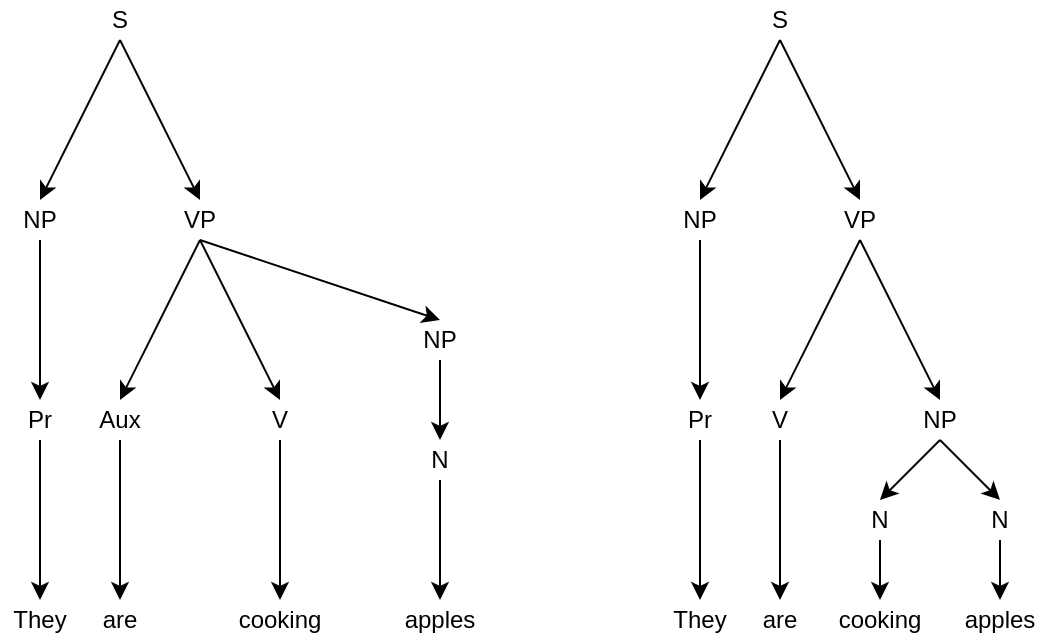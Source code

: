 <mxfile version="13.0.3" type="device"><diagram id="Pt0kZznFIhgEeNFDyA_n" name="Page-1"><mxGraphModel dx="773" dy="466" grid="1" gridSize="10" guides="1" tooltips="1" connect="1" arrows="1" fold="1" page="1" pageScale="1" pageWidth="827" pageHeight="1169" math="0" shadow="0"><root><mxCell id="0"/><mxCell id="1" parent="0"/><mxCell id="GoVQvVanDqLhe2yhVYMK-3" value="" style="rounded=0;orthogonalLoop=1;jettySize=auto;html=1;exitX=0.5;exitY=1;exitDx=0;exitDy=0;entryX=0.5;entryY=0;entryDx=0;entryDy=0;" edge="1" parent="1" source="GoVQvVanDqLhe2yhVYMK-1" target="GoVQvVanDqLhe2yhVYMK-2"><mxGeometry relative="1" as="geometry"/></mxCell><mxCell id="GoVQvVanDqLhe2yhVYMK-5" style="edgeStyle=none;rounded=0;orthogonalLoop=1;jettySize=auto;html=1;exitX=0.5;exitY=1;exitDx=0;exitDy=0;entryX=0.5;entryY=0;entryDx=0;entryDy=0;" edge="1" parent="1" source="GoVQvVanDqLhe2yhVYMK-1" target="GoVQvVanDqLhe2yhVYMK-4"><mxGeometry relative="1" as="geometry"/></mxCell><mxCell id="GoVQvVanDqLhe2yhVYMK-1" value="S" style="text;html=1;strokeColor=none;fillColor=none;align=center;verticalAlign=middle;whiteSpace=wrap;rounded=0;" vertex="1" parent="1"><mxGeometry x="80" y="100" width="40" height="20" as="geometry"/></mxCell><mxCell id="GoVQvVanDqLhe2yhVYMK-7" value="" style="edgeStyle=none;rounded=0;orthogonalLoop=1;jettySize=auto;html=1;" edge="1" parent="1" source="GoVQvVanDqLhe2yhVYMK-2" target="GoVQvVanDqLhe2yhVYMK-6"><mxGeometry relative="1" as="geometry"/></mxCell><mxCell id="GoVQvVanDqLhe2yhVYMK-2" value="NP" style="text;html=1;strokeColor=none;fillColor=none;align=center;verticalAlign=middle;whiteSpace=wrap;rounded=0;" vertex="1" parent="1"><mxGeometry x="40" y="200" width="40" height="20" as="geometry"/></mxCell><mxCell id="GoVQvVanDqLhe2yhVYMK-9" value="" style="edgeStyle=none;rounded=0;orthogonalLoop=1;jettySize=auto;html=1;" edge="1" parent="1" source="GoVQvVanDqLhe2yhVYMK-6" target="GoVQvVanDqLhe2yhVYMK-8"><mxGeometry relative="1" as="geometry"/></mxCell><mxCell id="GoVQvVanDqLhe2yhVYMK-6" value="Pr" style="text;html=1;strokeColor=none;fillColor=none;align=center;verticalAlign=middle;whiteSpace=wrap;rounded=0;" vertex="1" parent="1"><mxGeometry x="40" y="300" width="40" height="20" as="geometry"/></mxCell><mxCell id="GoVQvVanDqLhe2yhVYMK-8" value="They" style="text;html=1;strokeColor=none;fillColor=none;align=center;verticalAlign=middle;whiteSpace=wrap;rounded=0;" vertex="1" parent="1"><mxGeometry x="40" y="400" width="40" height="20" as="geometry"/></mxCell><mxCell id="GoVQvVanDqLhe2yhVYMK-11" value="" style="edgeStyle=none;rounded=0;orthogonalLoop=1;jettySize=auto;html=1;exitX=0.5;exitY=1;exitDx=0;exitDy=0;entryX=0.5;entryY=0;entryDx=0;entryDy=0;" edge="1" parent="1" source="GoVQvVanDqLhe2yhVYMK-4" target="GoVQvVanDqLhe2yhVYMK-10"><mxGeometry relative="1" as="geometry"/></mxCell><mxCell id="GoVQvVanDqLhe2yhVYMK-18" style="edgeStyle=none;rounded=0;orthogonalLoop=1;jettySize=auto;html=1;exitX=0.5;exitY=1;exitDx=0;exitDy=0;entryX=0.5;entryY=0;entryDx=0;entryDy=0;" edge="1" parent="1" source="GoVQvVanDqLhe2yhVYMK-4" target="GoVQvVanDqLhe2yhVYMK-19"><mxGeometry relative="1" as="geometry"><mxPoint x="220" y="280" as="targetPoint"/></mxGeometry></mxCell><mxCell id="GoVQvVanDqLhe2yhVYMK-4" value="VP" style="text;html=1;strokeColor=none;fillColor=none;align=center;verticalAlign=middle;whiteSpace=wrap;rounded=0;" vertex="1" parent="1"><mxGeometry x="120" y="200" width="40" height="20" as="geometry"/></mxCell><mxCell id="GoVQvVanDqLhe2yhVYMK-13" value="" style="edgeStyle=none;rounded=0;orthogonalLoop=1;jettySize=auto;html=1;" edge="1" parent="1" source="GoVQvVanDqLhe2yhVYMK-10" target="GoVQvVanDqLhe2yhVYMK-12"><mxGeometry relative="1" as="geometry"/></mxCell><mxCell id="GoVQvVanDqLhe2yhVYMK-10" value="Aux" style="text;html=1;strokeColor=none;fillColor=none;align=center;verticalAlign=middle;whiteSpace=wrap;rounded=0;" vertex="1" parent="1"><mxGeometry x="80" y="300" width="40" height="20" as="geometry"/></mxCell><mxCell id="GoVQvVanDqLhe2yhVYMK-12" value="are" style="text;html=1;strokeColor=none;fillColor=none;align=center;verticalAlign=middle;whiteSpace=wrap;rounded=0;" vertex="1" parent="1"><mxGeometry x="80" y="400" width="40" height="20" as="geometry"/></mxCell><mxCell id="GoVQvVanDqLhe2yhVYMK-14" style="edgeStyle=none;rounded=0;orthogonalLoop=1;jettySize=auto;html=1;exitX=0.5;exitY=1;exitDx=0;exitDy=0;entryX=0.5;entryY=0;entryDx=0;entryDy=0;" edge="1" parent="1" source="GoVQvVanDqLhe2yhVYMK-4"><mxGeometry relative="1" as="geometry"><mxPoint x="140" y="220" as="sourcePoint"/><mxPoint x="180" y="300" as="targetPoint"/></mxGeometry></mxCell><mxCell id="GoVQvVanDqLhe2yhVYMK-17" value="" style="edgeStyle=none;rounded=0;orthogonalLoop=1;jettySize=auto;html=1;" edge="1" parent="1" source="GoVQvVanDqLhe2yhVYMK-15" target="GoVQvVanDqLhe2yhVYMK-16"><mxGeometry relative="1" as="geometry"/></mxCell><mxCell id="GoVQvVanDqLhe2yhVYMK-15" value="V" style="text;html=1;strokeColor=none;fillColor=none;align=center;verticalAlign=middle;whiteSpace=wrap;rounded=0;" vertex="1" parent="1"><mxGeometry x="160" y="300" width="40" height="20" as="geometry"/></mxCell><mxCell id="GoVQvVanDqLhe2yhVYMK-16" value="cooking" style="text;html=1;strokeColor=none;fillColor=none;align=center;verticalAlign=middle;whiteSpace=wrap;rounded=0;" vertex="1" parent="1"><mxGeometry x="160" y="400" width="40" height="20" as="geometry"/></mxCell><mxCell id="GoVQvVanDqLhe2yhVYMK-21" value="" style="edgeStyle=none;rounded=0;orthogonalLoop=1;jettySize=auto;html=1;" edge="1" parent="1" source="GoVQvVanDqLhe2yhVYMK-19" target="GoVQvVanDqLhe2yhVYMK-20"><mxGeometry relative="1" as="geometry"/></mxCell><mxCell id="GoVQvVanDqLhe2yhVYMK-19" value="NP" style="text;html=1;strokeColor=none;fillColor=none;align=center;verticalAlign=middle;whiteSpace=wrap;rounded=0;" vertex="1" parent="1"><mxGeometry x="240" y="260" width="40" height="20" as="geometry"/></mxCell><mxCell id="GoVQvVanDqLhe2yhVYMK-23" value="" style="edgeStyle=none;rounded=0;orthogonalLoop=1;jettySize=auto;html=1;" edge="1" parent="1" source="GoVQvVanDqLhe2yhVYMK-20" target="GoVQvVanDqLhe2yhVYMK-22"><mxGeometry relative="1" as="geometry"/></mxCell><mxCell id="GoVQvVanDqLhe2yhVYMK-20" value="N" style="text;html=1;strokeColor=none;fillColor=none;align=center;verticalAlign=middle;whiteSpace=wrap;rounded=0;" vertex="1" parent="1"><mxGeometry x="240" y="320" width="40" height="20" as="geometry"/></mxCell><mxCell id="GoVQvVanDqLhe2yhVYMK-22" value="apples" style="text;html=1;strokeColor=none;fillColor=none;align=center;verticalAlign=middle;whiteSpace=wrap;rounded=0;" vertex="1" parent="1"><mxGeometry x="240" y="400" width="40" height="20" as="geometry"/></mxCell><mxCell id="GoVQvVanDqLhe2yhVYMK-24" value="" style="rounded=0;orthogonalLoop=1;jettySize=auto;html=1;exitX=0.5;exitY=1;exitDx=0;exitDy=0;entryX=0.5;entryY=0;entryDx=0;entryDy=0;" edge="1" parent="1" source="GoVQvVanDqLhe2yhVYMK-26" target="GoVQvVanDqLhe2yhVYMK-28"><mxGeometry relative="1" as="geometry"/></mxCell><mxCell id="GoVQvVanDqLhe2yhVYMK-25" style="edgeStyle=none;rounded=0;orthogonalLoop=1;jettySize=auto;html=1;exitX=0.5;exitY=1;exitDx=0;exitDy=0;entryX=0.5;entryY=0;entryDx=0;entryDy=0;" edge="1" parent="1" source="GoVQvVanDqLhe2yhVYMK-26" target="GoVQvVanDqLhe2yhVYMK-34"><mxGeometry relative="1" as="geometry"/></mxCell><mxCell id="GoVQvVanDqLhe2yhVYMK-26" value="S" style="text;html=1;strokeColor=none;fillColor=none;align=center;verticalAlign=middle;whiteSpace=wrap;rounded=0;" vertex="1" parent="1"><mxGeometry x="410" y="100" width="40" height="20" as="geometry"/></mxCell><mxCell id="GoVQvVanDqLhe2yhVYMK-27" value="" style="edgeStyle=none;rounded=0;orthogonalLoop=1;jettySize=auto;html=1;" edge="1" parent="1" source="GoVQvVanDqLhe2yhVYMK-28" target="GoVQvVanDqLhe2yhVYMK-30"><mxGeometry relative="1" as="geometry"/></mxCell><mxCell id="GoVQvVanDqLhe2yhVYMK-28" value="NP" style="text;html=1;strokeColor=none;fillColor=none;align=center;verticalAlign=middle;whiteSpace=wrap;rounded=0;" vertex="1" parent="1"><mxGeometry x="370" y="200" width="40" height="20" as="geometry"/></mxCell><mxCell id="GoVQvVanDqLhe2yhVYMK-29" value="" style="edgeStyle=none;rounded=0;orthogonalLoop=1;jettySize=auto;html=1;" edge="1" parent="1" source="GoVQvVanDqLhe2yhVYMK-30" target="GoVQvVanDqLhe2yhVYMK-31"><mxGeometry relative="1" as="geometry"/></mxCell><mxCell id="GoVQvVanDqLhe2yhVYMK-30" value="Pr" style="text;html=1;strokeColor=none;fillColor=none;align=center;verticalAlign=middle;whiteSpace=wrap;rounded=0;" vertex="1" parent="1"><mxGeometry x="370" y="300" width="40" height="20" as="geometry"/></mxCell><mxCell id="GoVQvVanDqLhe2yhVYMK-31" value="They" style="text;html=1;strokeColor=none;fillColor=none;align=center;verticalAlign=middle;whiteSpace=wrap;rounded=0;" vertex="1" parent="1"><mxGeometry x="370" y="400" width="40" height="20" as="geometry"/></mxCell><mxCell id="GoVQvVanDqLhe2yhVYMK-32" value="" style="edgeStyle=none;rounded=0;orthogonalLoop=1;jettySize=auto;html=1;exitX=0.5;exitY=1;exitDx=0;exitDy=0;entryX=0.5;entryY=0;entryDx=0;entryDy=0;" edge="1" parent="1" source="GoVQvVanDqLhe2yhVYMK-34" target="GoVQvVanDqLhe2yhVYMK-36"><mxGeometry relative="1" as="geometry"/></mxCell><mxCell id="GoVQvVanDqLhe2yhVYMK-34" value="VP" style="text;html=1;strokeColor=none;fillColor=none;align=center;verticalAlign=middle;whiteSpace=wrap;rounded=0;" vertex="1" parent="1"><mxGeometry x="450" y="200" width="40" height="20" as="geometry"/></mxCell><mxCell id="GoVQvVanDqLhe2yhVYMK-35" value="" style="edgeStyle=none;rounded=0;orthogonalLoop=1;jettySize=auto;html=1;" edge="1" parent="1" source="GoVQvVanDqLhe2yhVYMK-36" target="GoVQvVanDqLhe2yhVYMK-37"><mxGeometry relative="1" as="geometry"/></mxCell><mxCell id="GoVQvVanDqLhe2yhVYMK-36" value="V" style="text;html=1;strokeColor=none;fillColor=none;align=center;verticalAlign=middle;whiteSpace=wrap;rounded=0;" vertex="1" parent="1"><mxGeometry x="410" y="300" width="40" height="20" as="geometry"/></mxCell><mxCell id="GoVQvVanDqLhe2yhVYMK-37" value="are" style="text;html=1;strokeColor=none;fillColor=none;align=center;verticalAlign=middle;whiteSpace=wrap;rounded=0;" vertex="1" parent="1"><mxGeometry x="410" y="400" width="40" height="20" as="geometry"/></mxCell><mxCell id="GoVQvVanDqLhe2yhVYMK-38" style="edgeStyle=none;rounded=0;orthogonalLoop=1;jettySize=auto;html=1;exitX=0.5;exitY=1;exitDx=0;exitDy=0;entryX=0.5;entryY=0;entryDx=0;entryDy=0;" edge="1" parent="1" source="GoVQvVanDqLhe2yhVYMK-34"><mxGeometry relative="1" as="geometry"><mxPoint x="470" y="220" as="sourcePoint"/><mxPoint x="510" y="300" as="targetPoint"/></mxGeometry></mxCell><mxCell id="GoVQvVanDqLhe2yhVYMK-47" style="edgeStyle=none;rounded=0;orthogonalLoop=1;jettySize=auto;html=1;exitX=0.5;exitY=1;exitDx=0;exitDy=0;entryX=0.5;entryY=0;entryDx=0;entryDy=0;" edge="1" parent="1" source="GoVQvVanDqLhe2yhVYMK-40" target="GoVQvVanDqLhe2yhVYMK-45"><mxGeometry relative="1" as="geometry"/></mxCell><mxCell id="GoVQvVanDqLhe2yhVYMK-50" style="edgeStyle=none;rounded=0;orthogonalLoop=1;jettySize=auto;html=1;exitX=0.5;exitY=1;exitDx=0;exitDy=0;entryX=0.5;entryY=0;entryDx=0;entryDy=0;" edge="1" parent="1" source="GoVQvVanDqLhe2yhVYMK-40" target="GoVQvVanDqLhe2yhVYMK-48"><mxGeometry relative="1" as="geometry"/></mxCell><mxCell id="GoVQvVanDqLhe2yhVYMK-40" value="NP" style="text;html=1;strokeColor=none;fillColor=none;align=center;verticalAlign=middle;whiteSpace=wrap;rounded=0;" vertex="1" parent="1"><mxGeometry x="490" y="300" width="40" height="20" as="geometry"/></mxCell><mxCell id="GoVQvVanDqLhe2yhVYMK-41" value="cooking" style="text;html=1;strokeColor=none;fillColor=none;align=center;verticalAlign=middle;whiteSpace=wrap;rounded=0;" vertex="1" parent="1"><mxGeometry x="460" y="400" width="40" height="20" as="geometry"/></mxCell><mxCell id="GoVQvVanDqLhe2yhVYMK-44" value="" style="edgeStyle=none;rounded=0;orthogonalLoop=1;jettySize=auto;html=1;" edge="1" parent="1" source="GoVQvVanDqLhe2yhVYMK-45" target="GoVQvVanDqLhe2yhVYMK-46"><mxGeometry relative="1" as="geometry"/></mxCell><mxCell id="GoVQvVanDqLhe2yhVYMK-45" value="N" style="text;html=1;strokeColor=none;fillColor=none;align=center;verticalAlign=middle;whiteSpace=wrap;rounded=0;" vertex="1" parent="1"><mxGeometry x="520" y="350" width="40" height="20" as="geometry"/></mxCell><mxCell id="GoVQvVanDqLhe2yhVYMK-46" value="apples" style="text;html=1;strokeColor=none;fillColor=none;align=center;verticalAlign=middle;whiteSpace=wrap;rounded=0;" vertex="1" parent="1"><mxGeometry x="520" y="400" width="40" height="20" as="geometry"/></mxCell><mxCell id="GoVQvVanDqLhe2yhVYMK-49" style="edgeStyle=none;rounded=0;orthogonalLoop=1;jettySize=auto;html=1;exitX=0.5;exitY=1;exitDx=0;exitDy=0;entryX=0.5;entryY=0;entryDx=0;entryDy=0;" edge="1" parent="1" source="GoVQvVanDqLhe2yhVYMK-48" target="GoVQvVanDqLhe2yhVYMK-41"><mxGeometry relative="1" as="geometry"/></mxCell><mxCell id="GoVQvVanDqLhe2yhVYMK-48" value="N" style="text;html=1;strokeColor=none;fillColor=none;align=center;verticalAlign=middle;whiteSpace=wrap;rounded=0;" vertex="1" parent="1"><mxGeometry x="460" y="350" width="40" height="20" as="geometry"/></mxCell></root></mxGraphModel></diagram></mxfile>